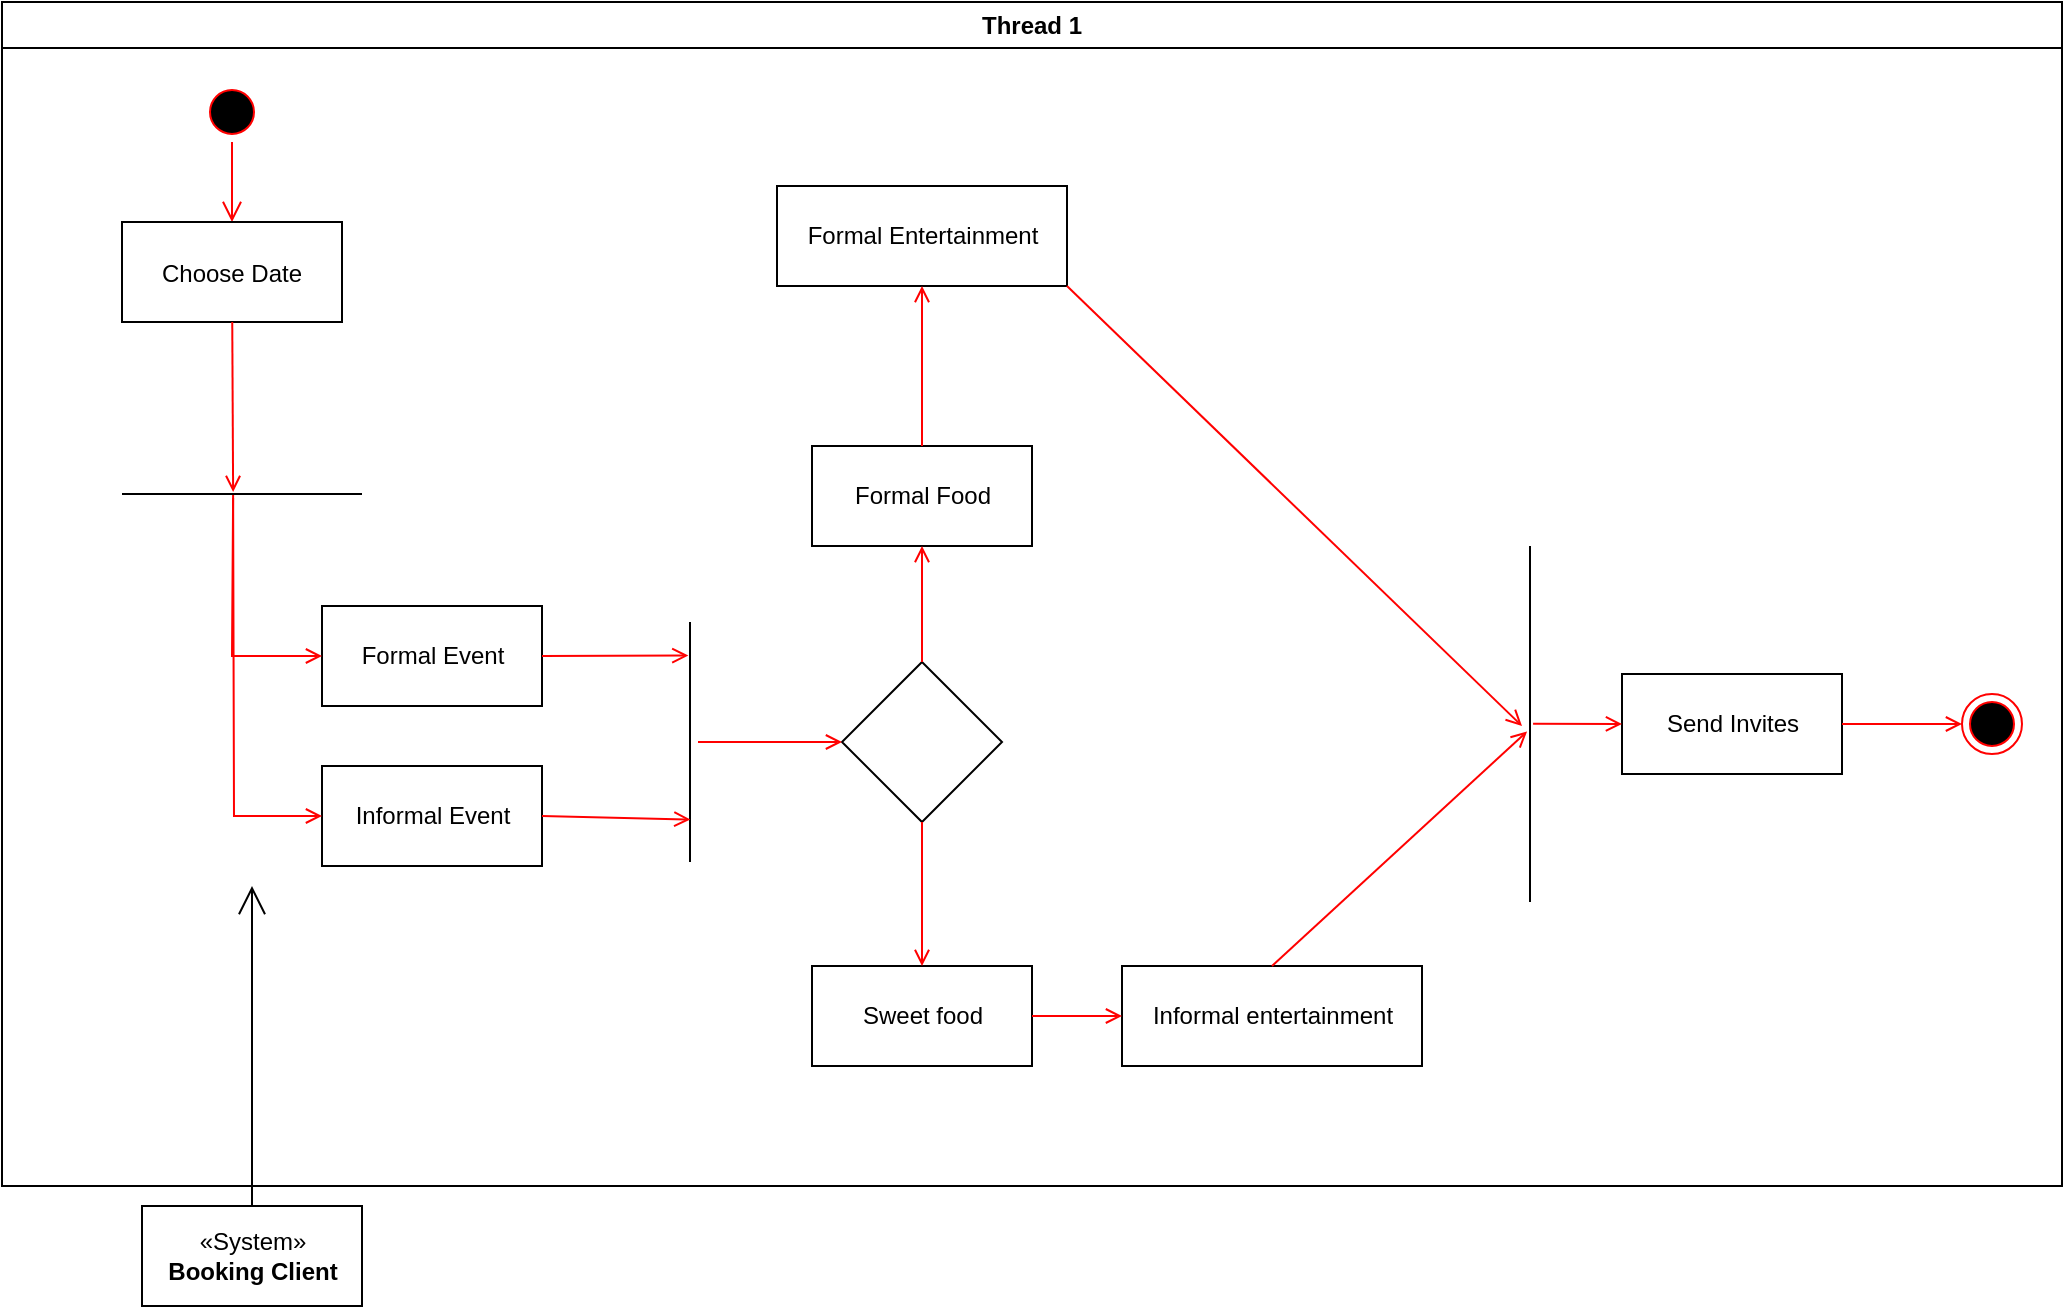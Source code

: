<mxfile version="13.6.2" type="device"><diagram name="Page-1" id="e7e014a7-5840-1c2e-5031-d8a46d1fe8dd"><mxGraphModel dx="1104" dy="797" grid="1" gridSize="10" guides="1" tooltips="1" connect="1" arrows="1" fold="1" page="1" pageScale="1" pageWidth="1169" pageHeight="826" background="#ffffff" math="0" shadow="0"><root><mxCell id="0"/><mxCell id="1" parent="0"/><mxCell id="2" value="Thread 1" style="swimlane;whiteSpace=wrap" parent="1" vertex="1"><mxGeometry x="140" y="128" width="1030" height="592" as="geometry"/></mxCell><mxCell id="5" value="" style="ellipse;shape=startState;fillColor=#000000;strokeColor=#ff0000;" parent="2" vertex="1"><mxGeometry x="100" y="40" width="30" height="30" as="geometry"/></mxCell><mxCell id="6" value="" style="edgeStyle=elbowEdgeStyle;elbow=horizontal;verticalAlign=bottom;endArrow=open;endSize=8;strokeColor=#FF0000;endFill=1;rounded=0" parent="2" source="5" target="7" edge="1"><mxGeometry x="100" y="40" as="geometry"><mxPoint x="115" y="110" as="targetPoint"/></mxGeometry></mxCell><mxCell id="7" value="Choose Date" style="" parent="2" vertex="1"><mxGeometry x="60" y="110" width="110" height="50" as="geometry"/></mxCell><mxCell id="9" value="" style="endArrow=open;strokeColor=#FF0000;endFill=1;rounded=0;entryX=0.463;entryY=0.373;entryDx=0;entryDy=0;entryPerimeter=0;" parent="2" source="7" target="SCNROy3q4zLWGC8f4Res-50" edge="1"><mxGeometry relative="1" as="geometry"><mxPoint x="115" y="220" as="targetPoint"/></mxGeometry></mxCell><mxCell id="SCNROy3q4zLWGC8f4Res-41" value="Formal Event" style="html=1;" vertex="1" parent="2"><mxGeometry x="160" y="302" width="110" height="50" as="geometry"/></mxCell><mxCell id="SCNROy3q4zLWGC8f4Res-42" value="Informal Event" style="html=1;" vertex="1" parent="2"><mxGeometry x="160" y="382" width="110" height="50" as="geometry"/></mxCell><mxCell id="SCNROy3q4zLWGC8f4Res-43" value="" style="endArrow=open;strokeColor=#FF0000;endFill=1;rounded=0;exitX=0.463;exitY=0.498;exitDx=0;exitDy=0;entryX=0;entryY=0.5;entryDx=0;entryDy=0;exitPerimeter=0;" edge="1" parent="2" source="SCNROy3q4zLWGC8f4Res-50" target="SCNROy3q4zLWGC8f4Res-41"><mxGeometry relative="1" as="geometry"><mxPoint x="115" y="270" as="sourcePoint"/><mxPoint x="80" y="372" as="targetPoint"/><Array as="points"><mxPoint x="115" y="327"/></Array></mxGeometry></mxCell><mxCell id="SCNROy3q4zLWGC8f4Res-44" value="" style="endArrow=open;strokeColor=#FF0000;endFill=1;rounded=0;entryX=0;entryY=0.5;entryDx=0;entryDy=0;exitX=0.463;exitY=0.747;exitDx=0;exitDy=0;exitPerimeter=0;" edge="1" parent="2" source="SCNROy3q4zLWGC8f4Res-50" target="SCNROy3q4zLWGC8f4Res-42"><mxGeometry relative="1" as="geometry"><mxPoint x="110" y="272" as="sourcePoint"/><mxPoint x="140" y="419" as="targetPoint"/><Array as="points"><mxPoint x="116" y="407"/></Array></mxGeometry></mxCell><mxCell id="SCNROy3q4zLWGC8f4Res-50" value="" style="line;strokeWidth=1;fillColor=none;align=left;verticalAlign=middle;spacingTop=-1;spacingLeft=3;spacingRight=3;rotatable=0;labelPosition=right;points=[];portConstraint=eastwest;" vertex="1" parent="2"><mxGeometry x="60" y="242" width="120" height="8" as="geometry"/></mxCell><mxCell id="SCNROy3q4zLWGC8f4Res-51" value="" style="line;strokeWidth=1;fillColor=none;align=left;verticalAlign=middle;spacingTop=-1;spacingLeft=3;spacingRight=3;rotatable=0;labelPosition=right;points=[];portConstraint=eastwest;flipV=0;direction=south;" vertex="1" parent="2"><mxGeometry x="340" y="310" width="8" height="120" as="geometry"/></mxCell><mxCell id="SCNROy3q4zLWGC8f4Res-55" value="" style="endArrow=open;strokeColor=#FF0000;endFill=1;rounded=0;entryX=0.14;entryY=0.602;entryDx=0;entryDy=0;entryPerimeter=0;exitX=1;exitY=0.5;exitDx=0;exitDy=0;" edge="1" parent="2" source="SCNROy3q4zLWGC8f4Res-41" target="SCNROy3q4zLWGC8f4Res-51"><mxGeometry relative="1" as="geometry"><mxPoint x="500" y="310.2" as="sourcePoint"/><mxPoint x="575.184" y="352" as="targetPoint"/></mxGeometry></mxCell><mxCell id="SCNROy3q4zLWGC8f4Res-56" value="" style="endArrow=open;strokeColor=#FF0000;endFill=1;rounded=0;exitX=1;exitY=0.5;exitDx=0;exitDy=0;entryX=0.823;entryY=0.477;entryDx=0;entryDy=0;entryPerimeter=0;" edge="1" parent="2" source="SCNROy3q4zLWGC8f4Res-42" target="SCNROy3q4zLWGC8f4Res-51"><mxGeometry relative="1" as="geometry"><mxPoint x="270" y="517" as="sourcePoint"/><mxPoint x="340" y="482" as="targetPoint"/></mxGeometry></mxCell><mxCell id="SCNROy3q4zLWGC8f4Res-57" value="Formal Food" style="html=1;" vertex="1" parent="2"><mxGeometry x="405" y="222" width="110" height="50" as="geometry"/></mxCell><mxCell id="SCNROy3q4zLWGC8f4Res-58" value="" style="rhombus;whiteSpace=wrap;html=1;" vertex="1" parent="2"><mxGeometry x="420" y="330" width="80" height="80" as="geometry"/></mxCell><mxCell id="SCNROy3q4zLWGC8f4Res-59" value="" style="endArrow=open;strokeColor=#FF0000;endFill=1;rounded=0;entryX=0;entryY=0.5;entryDx=0;entryDy=0;" edge="1" parent="2" source="SCNROy3q4zLWGC8f4Res-51" target="SCNROy3q4zLWGC8f4Res-58"><mxGeometry relative="1" as="geometry"><mxPoint x="372.91" y="502" as="sourcePoint"/><mxPoint x="447.094" y="503.76" as="targetPoint"/></mxGeometry></mxCell><mxCell id="SCNROy3q4zLWGC8f4Res-60" value="" style="endArrow=open;strokeColor=#FF0000;endFill=1;rounded=0;exitX=0.5;exitY=0;exitDx=0;exitDy=0;entryX=0.5;entryY=1;entryDx=0;entryDy=0;" edge="1" parent="2" source="SCNROy3q4zLWGC8f4Res-58" target="SCNROy3q4zLWGC8f4Res-57"><mxGeometry relative="1" as="geometry"><mxPoint x="530" y="462" as="sourcePoint"/><mxPoint x="604.184" y="463.76" as="targetPoint"/></mxGeometry></mxCell><mxCell id="SCNROy3q4zLWGC8f4Res-61" value="Sweet food" style="html=1;" vertex="1" parent="2"><mxGeometry x="405" y="482" width="110" height="50" as="geometry"/></mxCell><mxCell id="SCNROy3q4zLWGC8f4Res-62" value="" style="endArrow=open;strokeColor=#FF0000;endFill=1;rounded=0;exitX=0.5;exitY=1;exitDx=0;exitDy=0;" edge="1" parent="2" source="SCNROy3q4zLWGC8f4Res-58" target="SCNROy3q4zLWGC8f4Res-61"><mxGeometry relative="1" as="geometry"><mxPoint x="300" y="437" as="sourcePoint"/><mxPoint x="374.184" y="438.76" as="targetPoint"/></mxGeometry></mxCell><mxCell id="SCNROy3q4zLWGC8f4Res-63" value="" style="line;strokeWidth=1;fillColor=none;align=left;verticalAlign=middle;spacingTop=-1;spacingLeft=3;spacingRight=3;rotatable=0;labelPosition=right;points=[];portConstraint=eastwest;flipV=0;direction=south;" vertex="1" parent="2"><mxGeometry x="760" y="272" width="8" height="178" as="geometry"/></mxCell><mxCell id="SCNROy3q4zLWGC8f4Res-64" value="Formal Entertainment" style="html=1;" vertex="1" parent="2"><mxGeometry x="387.5" y="92" width="145" height="50" as="geometry"/></mxCell><mxCell id="SCNROy3q4zLWGC8f4Res-65" value="" style="endArrow=open;strokeColor=#FF0000;endFill=1;rounded=0;exitX=0.5;exitY=0;exitDx=0;exitDy=0;entryX=0.5;entryY=1;entryDx=0;entryDy=0;" edge="1" parent="2" source="SCNROy3q4zLWGC8f4Res-57" target="SCNROy3q4zLWGC8f4Res-64"><mxGeometry relative="1" as="geometry"><mxPoint x="470" y="340" as="sourcePoint"/><mxPoint x="470" y="282" as="targetPoint"/></mxGeometry></mxCell><mxCell id="SCNROy3q4zLWGC8f4Res-66" value="Informal entertainment" style="html=1;" vertex="1" parent="2"><mxGeometry x="560" y="482" width="150" height="50" as="geometry"/></mxCell><mxCell id="SCNROy3q4zLWGC8f4Res-67" value="" style="endArrow=open;strokeColor=#FF0000;endFill=1;rounded=0;exitX=1;exitY=0.5;exitDx=0;exitDy=0;entryX=0;entryY=0.5;entryDx=0;entryDy=0;" edge="1" parent="2" source="SCNROy3q4zLWGC8f4Res-61" target="SCNROy3q4zLWGC8f4Res-66"><mxGeometry relative="1" as="geometry"><mxPoint x="480" y="350" as="sourcePoint"/><mxPoint x="480" y="292" as="targetPoint"/></mxGeometry></mxCell><mxCell id="SCNROy3q4zLWGC8f4Res-68" value="" style="endArrow=open;strokeColor=#FF0000;endFill=1;rounded=0;exitX=0.5;exitY=0;exitDx=0;exitDy=0;entryX=0.521;entryY=0.683;entryDx=0;entryDy=0;entryPerimeter=0;" edge="1" parent="2" source="SCNROy3q4zLWGC8f4Res-66" target="SCNROy3q4zLWGC8f4Res-63"><mxGeometry relative="1" as="geometry"><mxPoint x="470" y="340" as="sourcePoint"/><mxPoint x="470" y="282" as="targetPoint"/></mxGeometry></mxCell><mxCell id="SCNROy3q4zLWGC8f4Res-70" value="" style="ellipse;html=1;shape=endState;fillColor=#000000;strokeColor=#ff0000;" vertex="1" parent="2"><mxGeometry x="980" y="346" width="30" height="30" as="geometry"/></mxCell><mxCell id="SCNROy3q4zLWGC8f4Res-71" value="Send Invites" style="html=1;" vertex="1" parent="2"><mxGeometry x="810" y="336" width="110" height="50" as="geometry"/></mxCell><mxCell id="SCNROy3q4zLWGC8f4Res-72" value="" style="endArrow=open;strokeColor=#FF0000;endFill=1;rounded=0;exitX=0.499;exitY=0.309;exitDx=0;exitDy=0;exitPerimeter=0;entryX=0;entryY=0.5;entryDx=0;entryDy=0;" edge="1" parent="2" source="SCNROy3q4zLWGC8f4Res-63" target="SCNROy3q4zLWGC8f4Res-71"><mxGeometry relative="1" as="geometry"><mxPoint x="640" as="sourcePoint"/><mxPoint x="867.5" y="220" as="targetPoint"/></mxGeometry></mxCell><mxCell id="SCNROy3q4zLWGC8f4Res-73" value="" style="endArrow=open;strokeColor=#FF0000;endFill=1;rounded=0;exitX=1;exitY=0.5;exitDx=0;exitDy=0;entryX=0;entryY=0.5;entryDx=0;entryDy=0;" edge="1" parent="2" source="SCNROy3q4zLWGC8f4Res-71" target="SCNROy3q4zLWGC8f4Res-70"><mxGeometry relative="1" as="geometry"><mxPoint x="720" y="116" as="sourcePoint"/><mxPoint x="947.5" y="336" as="targetPoint"/></mxGeometry></mxCell><mxCell id="SCNROy3q4zLWGC8f4Res-45" value="«System»&lt;br&gt;&lt;b&gt;Booking Client&lt;/b&gt;" style="html=1;" vertex="1" parent="1"><mxGeometry x="210" y="730" width="110" height="50" as="geometry"/></mxCell><mxCell id="SCNROy3q4zLWGC8f4Res-46" value="" style="endArrow=open;endFill=1;endSize=12;html=1;exitX=0.5;exitY=0;exitDx=0;exitDy=0;" edge="1" parent="1" source="SCNROy3q4zLWGC8f4Res-45"><mxGeometry width="160" relative="1" as="geometry"><mxPoint x="30" y="750" as="sourcePoint"/><mxPoint x="265" y="570" as="targetPoint"/></mxGeometry></mxCell><mxCell id="SCNROy3q4zLWGC8f4Res-69" value="" style="endArrow=open;strokeColor=#FF0000;endFill=1;rounded=0;exitX=1;exitY=1;exitDx=0;exitDy=0;" edge="1" parent="1" source="SCNROy3q4zLWGC8f4Res-64"><mxGeometry relative="1" as="geometry"><mxPoint x="620" y="478" as="sourcePoint"/><mxPoint x="900" y="490" as="targetPoint"/></mxGeometry></mxCell></root></mxGraphModel></diagram></mxfile>